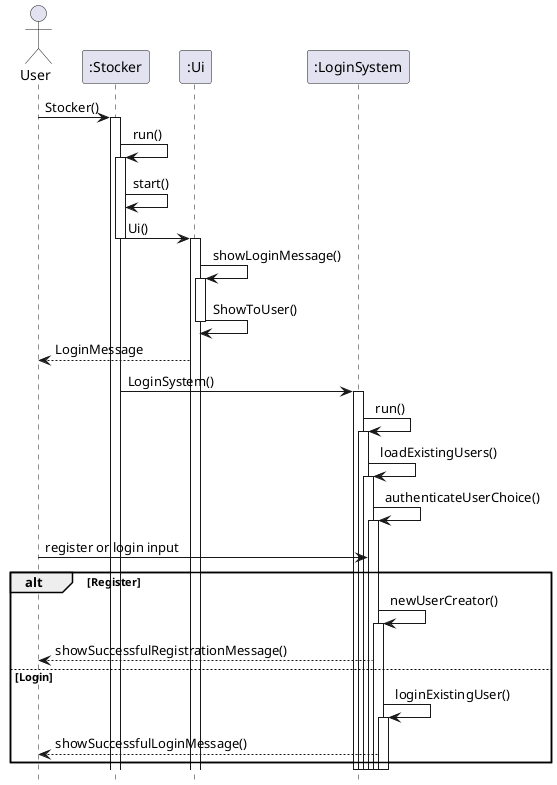 @startuml
'https://plantuml.com/sequence-diagram

hide footbox
actor User
Participant ":Stocker" as Stocker
Participant ":Ui" as Ui
Participant ":LoginSystem" as LoginSystem

User -> Stocker :  Stocker()
activate Stocker
Stocker -> Stocker : run()
activate Stocker
Stocker -> Stocker :start()
Stocker -> Ui :  Ui()
deactivate Stocker

activate Ui
Ui -> Ui : showLoginMessage()
activate Ui
Ui -> Ui : ShowToUser()
deactivate Ui
Ui --> User : LoginMessage

Stocker -> LoginSystem :LoginSystem()
activate LoginSystem
LoginSystem -> LoginSystem : run()
activate LoginSystem
LoginSystem -> LoginSystem : loadExistingUsers()
activate LoginSystem
LoginSystem -> LoginSystem: authenticateUserChoice()
activate LoginSystem
User -> LoginSystem : register or login input

alt  Register

LoginSystem -> LoginSystem : newUserCreator()
activate LoginSystem
LoginSystem --> User : showSuccessfulRegistrationMessage()

else Login
LoginSystem ->LoginSystem : loginExistingUser()
activate LoginSystem
LoginSystem --> User: showSuccessfulLoginMessage()

end
deactivate LoginSystem

deactivate LoginSystem

deactivate LoginSystem

deactivate LoginSystem

deactivate LoginSystem

deactivate LoginSystem

@enduml